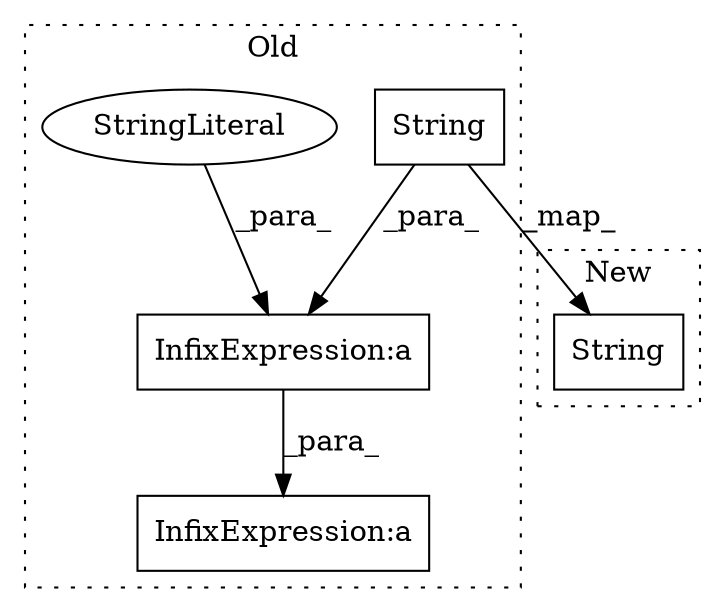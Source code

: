 digraph G {
subgraph cluster0 {
1 [label="String" a="32" s="13636,13655" l="7,1" shape="box"];
3 [label="InfixExpression:a" a="27" s="13633" l="3" shape="box"];
4 [label="StringLiteral" a="45" s="13599" l="34" shape="ellipse"];
5 [label="InfixExpression:a" a="27" s="13657" l="3" shape="box"];
label = "Old";
style="dotted";
}
subgraph cluster1 {
2 [label="String" a="32" s="13623,13642" l="7,1" shape="box"];
label = "New";
style="dotted";
}
1 -> 2 [label="_map_"];
1 -> 3 [label="_para_"];
3 -> 5 [label="_para_"];
4 -> 3 [label="_para_"];
}